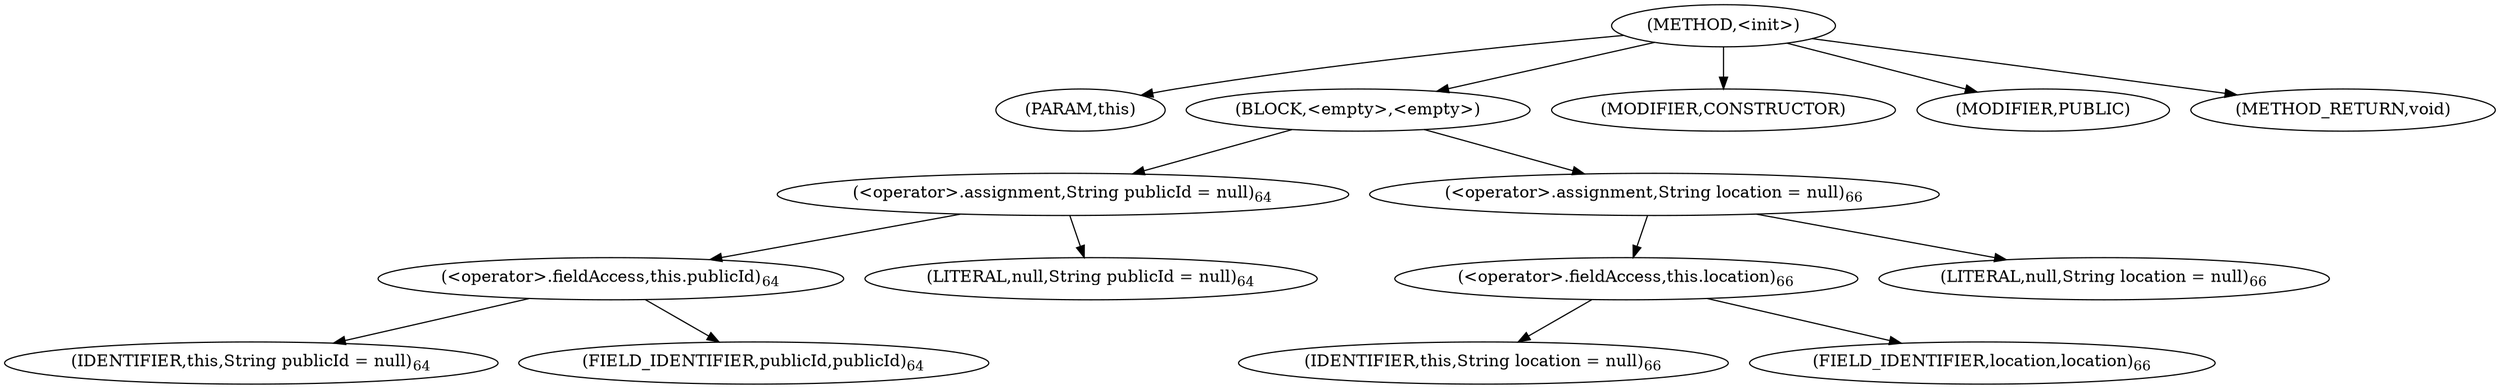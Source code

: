digraph "&lt;init&gt;" {  
"69" [label = <(METHOD,&lt;init&gt;)> ]
"70" [label = <(PARAM,this)> ]
"71" [label = <(BLOCK,&lt;empty&gt;,&lt;empty&gt;)> ]
"72" [label = <(&lt;operator&gt;.assignment,String publicId = null)<SUB>64</SUB>> ]
"73" [label = <(&lt;operator&gt;.fieldAccess,this.publicId)<SUB>64</SUB>> ]
"74" [label = <(IDENTIFIER,this,String publicId = null)<SUB>64</SUB>> ]
"75" [label = <(FIELD_IDENTIFIER,publicId,publicId)<SUB>64</SUB>> ]
"76" [label = <(LITERAL,null,String publicId = null)<SUB>64</SUB>> ]
"77" [label = <(&lt;operator&gt;.assignment,String location = null)<SUB>66</SUB>> ]
"78" [label = <(&lt;operator&gt;.fieldAccess,this.location)<SUB>66</SUB>> ]
"79" [label = <(IDENTIFIER,this,String location = null)<SUB>66</SUB>> ]
"80" [label = <(FIELD_IDENTIFIER,location,location)<SUB>66</SUB>> ]
"81" [label = <(LITERAL,null,String location = null)<SUB>66</SUB>> ]
"82" [label = <(MODIFIER,CONSTRUCTOR)> ]
"83" [label = <(MODIFIER,PUBLIC)> ]
"84" [label = <(METHOD_RETURN,void)> ]
  "69" -> "70" 
  "69" -> "71" 
  "69" -> "82" 
  "69" -> "83" 
  "69" -> "84" 
  "71" -> "72" 
  "71" -> "77" 
  "72" -> "73" 
  "72" -> "76" 
  "73" -> "74" 
  "73" -> "75" 
  "77" -> "78" 
  "77" -> "81" 
  "78" -> "79" 
  "78" -> "80" 
}
